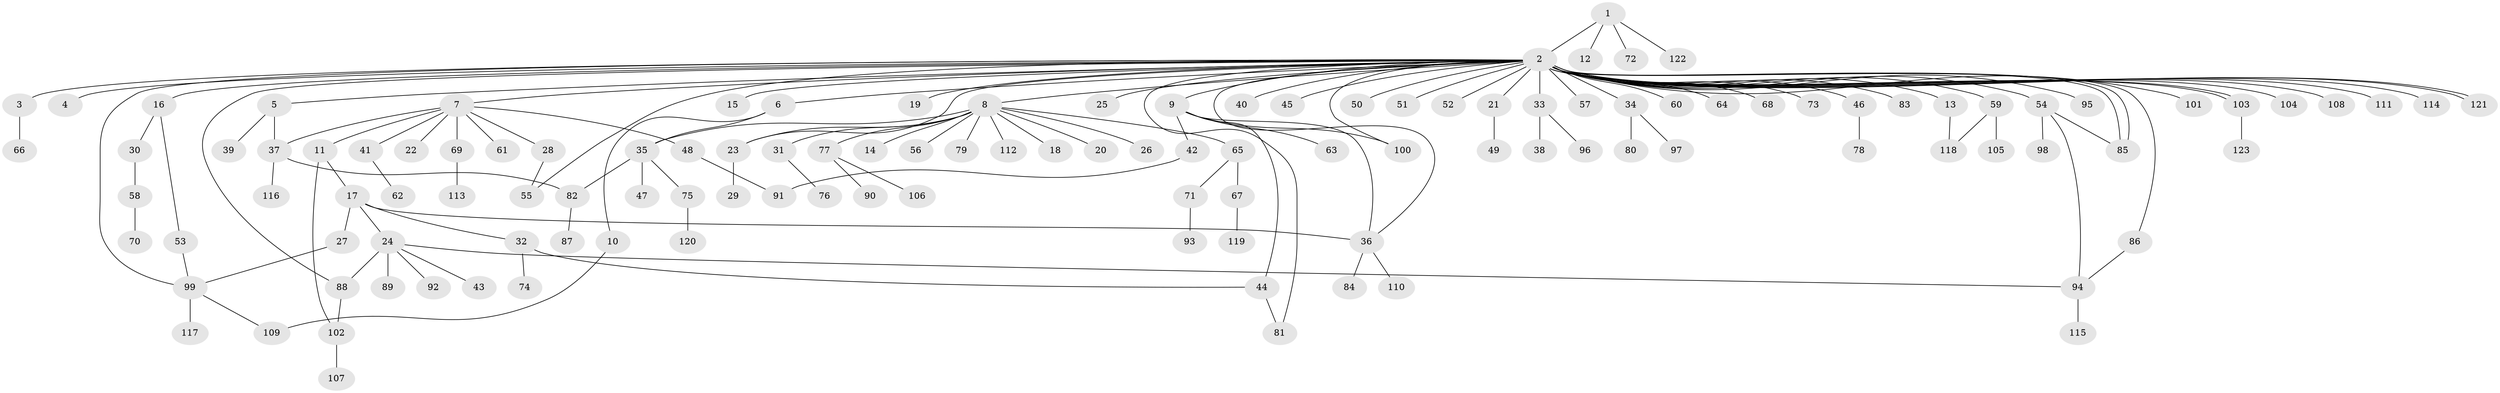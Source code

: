 // Generated by graph-tools (version 1.1) at 2025/35/03/09/25 02:35:32]
// undirected, 123 vertices, 145 edges
graph export_dot {
graph [start="1"]
  node [color=gray90,style=filled];
  1;
  2;
  3;
  4;
  5;
  6;
  7;
  8;
  9;
  10;
  11;
  12;
  13;
  14;
  15;
  16;
  17;
  18;
  19;
  20;
  21;
  22;
  23;
  24;
  25;
  26;
  27;
  28;
  29;
  30;
  31;
  32;
  33;
  34;
  35;
  36;
  37;
  38;
  39;
  40;
  41;
  42;
  43;
  44;
  45;
  46;
  47;
  48;
  49;
  50;
  51;
  52;
  53;
  54;
  55;
  56;
  57;
  58;
  59;
  60;
  61;
  62;
  63;
  64;
  65;
  66;
  67;
  68;
  69;
  70;
  71;
  72;
  73;
  74;
  75;
  76;
  77;
  78;
  79;
  80;
  81;
  82;
  83;
  84;
  85;
  86;
  87;
  88;
  89;
  90;
  91;
  92;
  93;
  94;
  95;
  96;
  97;
  98;
  99;
  100;
  101;
  102;
  103;
  104;
  105;
  106;
  107;
  108;
  109;
  110;
  111;
  112;
  113;
  114;
  115;
  116;
  117;
  118;
  119;
  120;
  121;
  122;
  123;
  1 -- 2;
  1 -- 12;
  1 -- 72;
  1 -- 122;
  2 -- 3;
  2 -- 4;
  2 -- 5;
  2 -- 6;
  2 -- 7;
  2 -- 8;
  2 -- 9;
  2 -- 13;
  2 -- 15;
  2 -- 16;
  2 -- 19;
  2 -- 21;
  2 -- 23;
  2 -- 25;
  2 -- 33;
  2 -- 34;
  2 -- 36;
  2 -- 40;
  2 -- 45;
  2 -- 46;
  2 -- 50;
  2 -- 51;
  2 -- 52;
  2 -- 54;
  2 -- 55;
  2 -- 57;
  2 -- 59;
  2 -- 60;
  2 -- 64;
  2 -- 68;
  2 -- 73;
  2 -- 81;
  2 -- 83;
  2 -- 85;
  2 -- 85;
  2 -- 86;
  2 -- 88;
  2 -- 95;
  2 -- 99;
  2 -- 100;
  2 -- 101;
  2 -- 103;
  2 -- 103;
  2 -- 104;
  2 -- 108;
  2 -- 111;
  2 -- 114;
  2 -- 121;
  2 -- 121;
  3 -- 66;
  5 -- 37;
  5 -- 39;
  6 -- 10;
  6 -- 35;
  7 -- 11;
  7 -- 22;
  7 -- 28;
  7 -- 37;
  7 -- 41;
  7 -- 48;
  7 -- 61;
  7 -- 69;
  8 -- 14;
  8 -- 18;
  8 -- 20;
  8 -- 23;
  8 -- 26;
  8 -- 31;
  8 -- 35;
  8 -- 56;
  8 -- 65;
  8 -- 77;
  8 -- 79;
  8 -- 112;
  9 -- 36;
  9 -- 42;
  9 -- 44;
  9 -- 63;
  9 -- 100;
  10 -- 109;
  11 -- 17;
  11 -- 102;
  13 -- 118;
  16 -- 30;
  16 -- 53;
  17 -- 24;
  17 -- 27;
  17 -- 32;
  17 -- 36;
  21 -- 49;
  23 -- 29;
  24 -- 43;
  24 -- 88;
  24 -- 89;
  24 -- 92;
  24 -- 94;
  27 -- 99;
  28 -- 55;
  30 -- 58;
  31 -- 76;
  32 -- 44;
  32 -- 74;
  33 -- 38;
  33 -- 96;
  34 -- 80;
  34 -- 97;
  35 -- 47;
  35 -- 75;
  35 -- 82;
  36 -- 84;
  36 -- 110;
  37 -- 82;
  37 -- 116;
  41 -- 62;
  42 -- 91;
  44 -- 81;
  46 -- 78;
  48 -- 91;
  53 -- 99;
  54 -- 85;
  54 -- 94;
  54 -- 98;
  58 -- 70;
  59 -- 105;
  59 -- 118;
  65 -- 67;
  65 -- 71;
  67 -- 119;
  69 -- 113;
  71 -- 93;
  75 -- 120;
  77 -- 90;
  77 -- 106;
  82 -- 87;
  86 -- 94;
  88 -- 102;
  94 -- 115;
  99 -- 109;
  99 -- 117;
  102 -- 107;
  103 -- 123;
}
